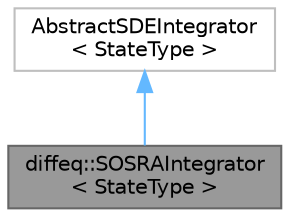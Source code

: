 digraph "diffeq::SOSRAIntegrator&lt; StateType &gt;"
{
 // LATEX_PDF_SIZE
  bgcolor="transparent";
  edge [fontname=Helvetica,fontsize=10,labelfontname=Helvetica,labelfontsize=10];
  node [fontname=Helvetica,fontsize=10,shape=box,height=0.2,width=0.4];
  Node1 [id="Node000001",label="diffeq::SOSRAIntegrator\l\< StateType \>",height=0.2,width=0.4,color="gray40", fillcolor="grey60", style="filled", fontcolor="black",tooltip="SOSRA (Stability-Optimized SRA) integrator."];
  Node2 -> Node1 [id="edge1_Node000001_Node000002",dir="back",color="steelblue1",style="solid",tooltip=" "];
  Node2 [id="Node000002",label="AbstractSDEIntegrator\l\< StateType \>",height=0.2,width=0.4,color="grey75", fillcolor="white", style="filled",tooltip=" "];
}
